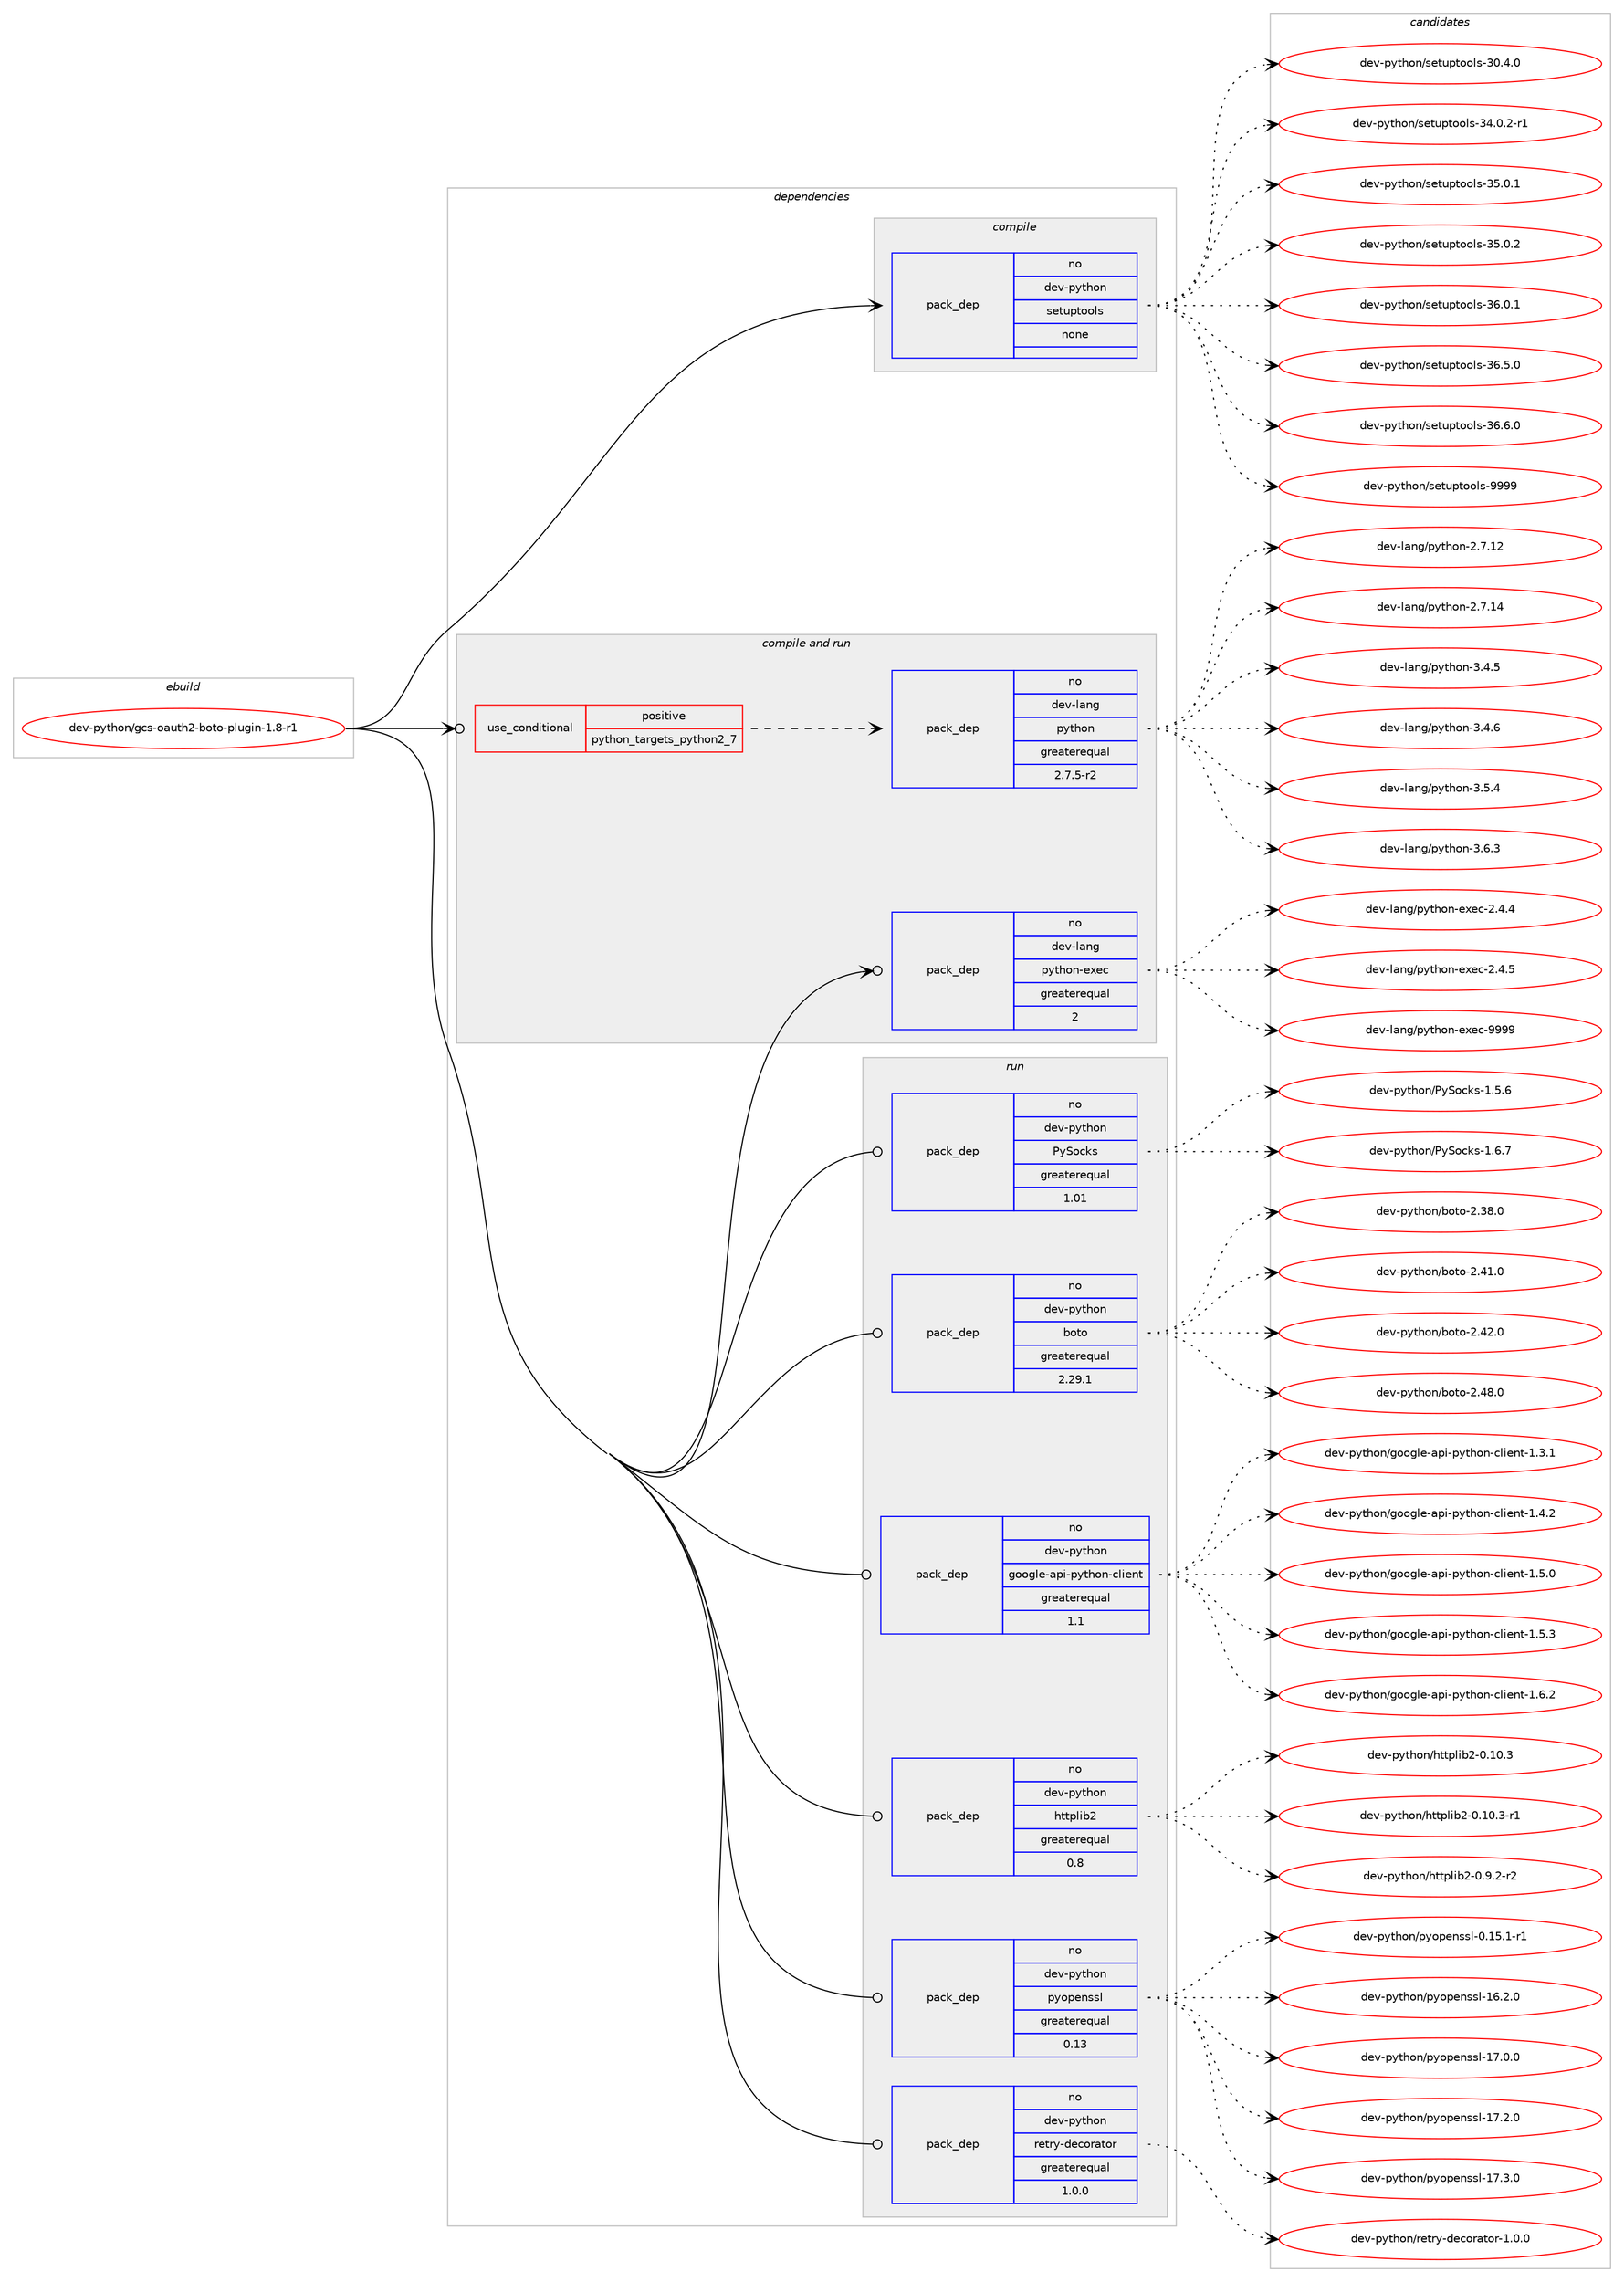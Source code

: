 digraph prolog {

# *************
# Graph options
# *************

newrank=true;
concentrate=true;
compound=true;
graph [rankdir=LR,fontname=Helvetica,fontsize=10,ranksep=1.5];#, ranksep=2.5, nodesep=0.2];
edge  [arrowhead=vee];
node  [fontname=Helvetica,fontsize=10];

# **********
# The ebuild
# **********

subgraph cluster_leftcol {
color=gray;
rank=same;
label=<<i>ebuild</i>>;
id [label="dev-python/gcs-oauth2-boto-plugin-1.8-r1", color=red, width=4, href="../dev-python/gcs-oauth2-boto-plugin-1.8-r1.svg"];
}

# ****************
# The dependencies
# ****************

subgraph cluster_midcol {
color=gray;
label=<<i>dependencies</i>>;
subgraph cluster_compile {
fillcolor="#eeeeee";
style=filled;
label=<<i>compile</i>>;
subgraph pack121597 {
dependency158611 [label=<<TABLE BORDER="0" CELLBORDER="1" CELLSPACING="0" CELLPADDING="4" WIDTH="220"><TR><TD ROWSPAN="6" CELLPADDING="30">pack_dep</TD></TR><TR><TD WIDTH="110">no</TD></TR><TR><TD>dev-python</TD></TR><TR><TD>setuptools</TD></TR><TR><TD>none</TD></TR><TR><TD></TD></TR></TABLE>>, shape=none, color=blue];
}
id:e -> dependency158611:w [weight=20,style="solid",arrowhead="vee"];
}
subgraph cluster_compileandrun {
fillcolor="#eeeeee";
style=filled;
label=<<i>compile and run</i>>;
subgraph cond33176 {
dependency158612 [label=<<TABLE BORDER="0" CELLBORDER="1" CELLSPACING="0" CELLPADDING="4"><TR><TD ROWSPAN="3" CELLPADDING="10">use_conditional</TD></TR><TR><TD>positive</TD></TR><TR><TD>python_targets_python2_7</TD></TR></TABLE>>, shape=none, color=red];
subgraph pack121598 {
dependency158613 [label=<<TABLE BORDER="0" CELLBORDER="1" CELLSPACING="0" CELLPADDING="4" WIDTH="220"><TR><TD ROWSPAN="6" CELLPADDING="30">pack_dep</TD></TR><TR><TD WIDTH="110">no</TD></TR><TR><TD>dev-lang</TD></TR><TR><TD>python</TD></TR><TR><TD>greaterequal</TD></TR><TR><TD>2.7.5-r2</TD></TR></TABLE>>, shape=none, color=blue];
}
dependency158612:e -> dependency158613:w [weight=20,style="dashed",arrowhead="vee"];
}
id:e -> dependency158612:w [weight=20,style="solid",arrowhead="odotvee"];
subgraph pack121599 {
dependency158614 [label=<<TABLE BORDER="0" CELLBORDER="1" CELLSPACING="0" CELLPADDING="4" WIDTH="220"><TR><TD ROWSPAN="6" CELLPADDING="30">pack_dep</TD></TR><TR><TD WIDTH="110">no</TD></TR><TR><TD>dev-lang</TD></TR><TR><TD>python-exec</TD></TR><TR><TD>greaterequal</TD></TR><TR><TD>2</TD></TR></TABLE>>, shape=none, color=blue];
}
id:e -> dependency158614:w [weight=20,style="solid",arrowhead="odotvee"];
}
subgraph cluster_run {
fillcolor="#eeeeee";
style=filled;
label=<<i>run</i>>;
subgraph pack121600 {
dependency158615 [label=<<TABLE BORDER="0" CELLBORDER="1" CELLSPACING="0" CELLPADDING="4" WIDTH="220"><TR><TD ROWSPAN="6" CELLPADDING="30">pack_dep</TD></TR><TR><TD WIDTH="110">no</TD></TR><TR><TD>dev-python</TD></TR><TR><TD>PySocks</TD></TR><TR><TD>greaterequal</TD></TR><TR><TD>1.01</TD></TR></TABLE>>, shape=none, color=blue];
}
id:e -> dependency158615:w [weight=20,style="solid",arrowhead="odot"];
subgraph pack121601 {
dependency158616 [label=<<TABLE BORDER="0" CELLBORDER="1" CELLSPACING="0" CELLPADDING="4" WIDTH="220"><TR><TD ROWSPAN="6" CELLPADDING="30">pack_dep</TD></TR><TR><TD WIDTH="110">no</TD></TR><TR><TD>dev-python</TD></TR><TR><TD>boto</TD></TR><TR><TD>greaterequal</TD></TR><TR><TD>2.29.1</TD></TR></TABLE>>, shape=none, color=blue];
}
id:e -> dependency158616:w [weight=20,style="solid",arrowhead="odot"];
subgraph pack121602 {
dependency158617 [label=<<TABLE BORDER="0" CELLBORDER="1" CELLSPACING="0" CELLPADDING="4" WIDTH="220"><TR><TD ROWSPAN="6" CELLPADDING="30">pack_dep</TD></TR><TR><TD WIDTH="110">no</TD></TR><TR><TD>dev-python</TD></TR><TR><TD>google-api-python-client</TD></TR><TR><TD>greaterequal</TD></TR><TR><TD>1.1</TD></TR></TABLE>>, shape=none, color=blue];
}
id:e -> dependency158617:w [weight=20,style="solid",arrowhead="odot"];
subgraph pack121603 {
dependency158618 [label=<<TABLE BORDER="0" CELLBORDER="1" CELLSPACING="0" CELLPADDING="4" WIDTH="220"><TR><TD ROWSPAN="6" CELLPADDING="30">pack_dep</TD></TR><TR><TD WIDTH="110">no</TD></TR><TR><TD>dev-python</TD></TR><TR><TD>httplib2</TD></TR><TR><TD>greaterequal</TD></TR><TR><TD>0.8</TD></TR></TABLE>>, shape=none, color=blue];
}
id:e -> dependency158618:w [weight=20,style="solid",arrowhead="odot"];
subgraph pack121604 {
dependency158619 [label=<<TABLE BORDER="0" CELLBORDER="1" CELLSPACING="0" CELLPADDING="4" WIDTH="220"><TR><TD ROWSPAN="6" CELLPADDING="30">pack_dep</TD></TR><TR><TD WIDTH="110">no</TD></TR><TR><TD>dev-python</TD></TR><TR><TD>pyopenssl</TD></TR><TR><TD>greaterequal</TD></TR><TR><TD>0.13</TD></TR></TABLE>>, shape=none, color=blue];
}
id:e -> dependency158619:w [weight=20,style="solid",arrowhead="odot"];
subgraph pack121605 {
dependency158620 [label=<<TABLE BORDER="0" CELLBORDER="1" CELLSPACING="0" CELLPADDING="4" WIDTH="220"><TR><TD ROWSPAN="6" CELLPADDING="30">pack_dep</TD></TR><TR><TD WIDTH="110">no</TD></TR><TR><TD>dev-python</TD></TR><TR><TD>retry-decorator</TD></TR><TR><TD>greaterequal</TD></TR><TR><TD>1.0.0</TD></TR></TABLE>>, shape=none, color=blue];
}
id:e -> dependency158620:w [weight=20,style="solid",arrowhead="odot"];
}
}

# **************
# The candidates
# **************

subgraph cluster_choices {
rank=same;
color=gray;
label=<<i>candidates</i>>;

subgraph choice121597 {
color=black;
nodesep=1;
choice100101118451121211161041111104711510111611711211611111110811545514846524648 [label="dev-python/setuptools-30.4.0", color=red, width=4,href="../dev-python/setuptools-30.4.0.svg"];
choice1001011184511212111610411111047115101116117112116111111108115455152464846504511449 [label="dev-python/setuptools-34.0.2-r1", color=red, width=4,href="../dev-python/setuptools-34.0.2-r1.svg"];
choice100101118451121211161041111104711510111611711211611111110811545515346484649 [label="dev-python/setuptools-35.0.1", color=red, width=4,href="../dev-python/setuptools-35.0.1.svg"];
choice100101118451121211161041111104711510111611711211611111110811545515346484650 [label="dev-python/setuptools-35.0.2", color=red, width=4,href="../dev-python/setuptools-35.0.2.svg"];
choice100101118451121211161041111104711510111611711211611111110811545515446484649 [label="dev-python/setuptools-36.0.1", color=red, width=4,href="../dev-python/setuptools-36.0.1.svg"];
choice100101118451121211161041111104711510111611711211611111110811545515446534648 [label="dev-python/setuptools-36.5.0", color=red, width=4,href="../dev-python/setuptools-36.5.0.svg"];
choice100101118451121211161041111104711510111611711211611111110811545515446544648 [label="dev-python/setuptools-36.6.0", color=red, width=4,href="../dev-python/setuptools-36.6.0.svg"];
choice10010111845112121116104111110471151011161171121161111111081154557575757 [label="dev-python/setuptools-9999", color=red, width=4,href="../dev-python/setuptools-9999.svg"];
dependency158611:e -> choice100101118451121211161041111104711510111611711211611111110811545514846524648:w [style=dotted,weight="100"];
dependency158611:e -> choice1001011184511212111610411111047115101116117112116111111108115455152464846504511449:w [style=dotted,weight="100"];
dependency158611:e -> choice100101118451121211161041111104711510111611711211611111110811545515346484649:w [style=dotted,weight="100"];
dependency158611:e -> choice100101118451121211161041111104711510111611711211611111110811545515346484650:w [style=dotted,weight="100"];
dependency158611:e -> choice100101118451121211161041111104711510111611711211611111110811545515446484649:w [style=dotted,weight="100"];
dependency158611:e -> choice100101118451121211161041111104711510111611711211611111110811545515446534648:w [style=dotted,weight="100"];
dependency158611:e -> choice100101118451121211161041111104711510111611711211611111110811545515446544648:w [style=dotted,weight="100"];
dependency158611:e -> choice10010111845112121116104111110471151011161171121161111111081154557575757:w [style=dotted,weight="100"];
}
subgraph choice121598 {
color=black;
nodesep=1;
choice10010111845108971101034711212111610411111045504655464950 [label="dev-lang/python-2.7.12", color=red, width=4,href="../dev-lang/python-2.7.12.svg"];
choice10010111845108971101034711212111610411111045504655464952 [label="dev-lang/python-2.7.14", color=red, width=4,href="../dev-lang/python-2.7.14.svg"];
choice100101118451089711010347112121116104111110455146524653 [label="dev-lang/python-3.4.5", color=red, width=4,href="../dev-lang/python-3.4.5.svg"];
choice100101118451089711010347112121116104111110455146524654 [label="dev-lang/python-3.4.6", color=red, width=4,href="../dev-lang/python-3.4.6.svg"];
choice100101118451089711010347112121116104111110455146534652 [label="dev-lang/python-3.5.4", color=red, width=4,href="../dev-lang/python-3.5.4.svg"];
choice100101118451089711010347112121116104111110455146544651 [label="dev-lang/python-3.6.3", color=red, width=4,href="../dev-lang/python-3.6.3.svg"];
dependency158613:e -> choice10010111845108971101034711212111610411111045504655464950:w [style=dotted,weight="100"];
dependency158613:e -> choice10010111845108971101034711212111610411111045504655464952:w [style=dotted,weight="100"];
dependency158613:e -> choice100101118451089711010347112121116104111110455146524653:w [style=dotted,weight="100"];
dependency158613:e -> choice100101118451089711010347112121116104111110455146524654:w [style=dotted,weight="100"];
dependency158613:e -> choice100101118451089711010347112121116104111110455146534652:w [style=dotted,weight="100"];
dependency158613:e -> choice100101118451089711010347112121116104111110455146544651:w [style=dotted,weight="100"];
}
subgraph choice121599 {
color=black;
nodesep=1;
choice1001011184510897110103471121211161041111104510112010199455046524652 [label="dev-lang/python-exec-2.4.4", color=red, width=4,href="../dev-lang/python-exec-2.4.4.svg"];
choice1001011184510897110103471121211161041111104510112010199455046524653 [label="dev-lang/python-exec-2.4.5", color=red, width=4,href="../dev-lang/python-exec-2.4.5.svg"];
choice10010111845108971101034711212111610411111045101120101994557575757 [label="dev-lang/python-exec-9999", color=red, width=4,href="../dev-lang/python-exec-9999.svg"];
dependency158614:e -> choice1001011184510897110103471121211161041111104510112010199455046524652:w [style=dotted,weight="100"];
dependency158614:e -> choice1001011184510897110103471121211161041111104510112010199455046524653:w [style=dotted,weight="100"];
dependency158614:e -> choice10010111845108971101034711212111610411111045101120101994557575757:w [style=dotted,weight="100"];
}
subgraph choice121600 {
color=black;
nodesep=1;
choice1001011184511212111610411111047801218311199107115454946534654 [label="dev-python/PySocks-1.5.6", color=red, width=4,href="../dev-python/PySocks-1.5.6.svg"];
choice1001011184511212111610411111047801218311199107115454946544655 [label="dev-python/PySocks-1.6.7", color=red, width=4,href="../dev-python/PySocks-1.6.7.svg"];
dependency158615:e -> choice1001011184511212111610411111047801218311199107115454946534654:w [style=dotted,weight="100"];
dependency158615:e -> choice1001011184511212111610411111047801218311199107115454946544655:w [style=dotted,weight="100"];
}
subgraph choice121601 {
color=black;
nodesep=1;
choice10010111845112121116104111110479811111611145504651564648 [label="dev-python/boto-2.38.0", color=red, width=4,href="../dev-python/boto-2.38.0.svg"];
choice10010111845112121116104111110479811111611145504652494648 [label="dev-python/boto-2.41.0", color=red, width=4,href="../dev-python/boto-2.41.0.svg"];
choice10010111845112121116104111110479811111611145504652504648 [label="dev-python/boto-2.42.0", color=red, width=4,href="../dev-python/boto-2.42.0.svg"];
choice10010111845112121116104111110479811111611145504652564648 [label="dev-python/boto-2.48.0", color=red, width=4,href="../dev-python/boto-2.48.0.svg"];
dependency158616:e -> choice10010111845112121116104111110479811111611145504651564648:w [style=dotted,weight="100"];
dependency158616:e -> choice10010111845112121116104111110479811111611145504652494648:w [style=dotted,weight="100"];
dependency158616:e -> choice10010111845112121116104111110479811111611145504652504648:w [style=dotted,weight="100"];
dependency158616:e -> choice10010111845112121116104111110479811111611145504652564648:w [style=dotted,weight="100"];
}
subgraph choice121602 {
color=black;
nodesep=1;
choice10010111845112121116104111110471031111111031081014597112105451121211161041111104599108105101110116454946514649 [label="dev-python/google-api-python-client-1.3.1", color=red, width=4,href="../dev-python/google-api-python-client-1.3.1.svg"];
choice10010111845112121116104111110471031111111031081014597112105451121211161041111104599108105101110116454946524650 [label="dev-python/google-api-python-client-1.4.2", color=red, width=4,href="../dev-python/google-api-python-client-1.4.2.svg"];
choice10010111845112121116104111110471031111111031081014597112105451121211161041111104599108105101110116454946534648 [label="dev-python/google-api-python-client-1.5.0", color=red, width=4,href="../dev-python/google-api-python-client-1.5.0.svg"];
choice10010111845112121116104111110471031111111031081014597112105451121211161041111104599108105101110116454946534651 [label="dev-python/google-api-python-client-1.5.3", color=red, width=4,href="../dev-python/google-api-python-client-1.5.3.svg"];
choice10010111845112121116104111110471031111111031081014597112105451121211161041111104599108105101110116454946544650 [label="dev-python/google-api-python-client-1.6.2", color=red, width=4,href="../dev-python/google-api-python-client-1.6.2.svg"];
dependency158617:e -> choice10010111845112121116104111110471031111111031081014597112105451121211161041111104599108105101110116454946514649:w [style=dotted,weight="100"];
dependency158617:e -> choice10010111845112121116104111110471031111111031081014597112105451121211161041111104599108105101110116454946524650:w [style=dotted,weight="100"];
dependency158617:e -> choice10010111845112121116104111110471031111111031081014597112105451121211161041111104599108105101110116454946534648:w [style=dotted,weight="100"];
dependency158617:e -> choice10010111845112121116104111110471031111111031081014597112105451121211161041111104599108105101110116454946534651:w [style=dotted,weight="100"];
dependency158617:e -> choice10010111845112121116104111110471031111111031081014597112105451121211161041111104599108105101110116454946544650:w [style=dotted,weight="100"];
}
subgraph choice121603 {
color=black;
nodesep=1;
choice1001011184511212111610411111047104116116112108105985045484649484651 [label="dev-python/httplib2-0.10.3", color=red, width=4,href="../dev-python/httplib2-0.10.3.svg"];
choice10010111845112121116104111110471041161161121081059850454846494846514511449 [label="dev-python/httplib2-0.10.3-r1", color=red, width=4,href="../dev-python/httplib2-0.10.3-r1.svg"];
choice100101118451121211161041111104710411611611210810598504548465746504511450 [label="dev-python/httplib2-0.9.2-r2", color=red, width=4,href="../dev-python/httplib2-0.9.2-r2.svg"];
dependency158618:e -> choice1001011184511212111610411111047104116116112108105985045484649484651:w [style=dotted,weight="100"];
dependency158618:e -> choice10010111845112121116104111110471041161161121081059850454846494846514511449:w [style=dotted,weight="100"];
dependency158618:e -> choice100101118451121211161041111104710411611611210810598504548465746504511450:w [style=dotted,weight="100"];
}
subgraph choice121604 {
color=black;
nodesep=1;
choice1001011184511212111610411111047112121111112101110115115108454846495346494511449 [label="dev-python/pyopenssl-0.15.1-r1", color=red, width=4,href="../dev-python/pyopenssl-0.15.1-r1.svg"];
choice100101118451121211161041111104711212111111210111011511510845495446504648 [label="dev-python/pyopenssl-16.2.0", color=red, width=4,href="../dev-python/pyopenssl-16.2.0.svg"];
choice100101118451121211161041111104711212111111210111011511510845495546484648 [label="dev-python/pyopenssl-17.0.0", color=red, width=4,href="../dev-python/pyopenssl-17.0.0.svg"];
choice100101118451121211161041111104711212111111210111011511510845495546504648 [label="dev-python/pyopenssl-17.2.0", color=red, width=4,href="../dev-python/pyopenssl-17.2.0.svg"];
choice100101118451121211161041111104711212111111210111011511510845495546514648 [label="dev-python/pyopenssl-17.3.0", color=red, width=4,href="../dev-python/pyopenssl-17.3.0.svg"];
dependency158619:e -> choice1001011184511212111610411111047112121111112101110115115108454846495346494511449:w [style=dotted,weight="100"];
dependency158619:e -> choice100101118451121211161041111104711212111111210111011511510845495446504648:w [style=dotted,weight="100"];
dependency158619:e -> choice100101118451121211161041111104711212111111210111011511510845495546484648:w [style=dotted,weight="100"];
dependency158619:e -> choice100101118451121211161041111104711212111111210111011511510845495546504648:w [style=dotted,weight="100"];
dependency158619:e -> choice100101118451121211161041111104711212111111210111011511510845495546514648:w [style=dotted,weight="100"];
}
subgraph choice121605 {
color=black;
nodesep=1;
choice1001011184511212111610411111047114101116114121451001019911111497116111114454946484648 [label="dev-python/retry-decorator-1.0.0", color=red, width=4,href="../dev-python/retry-decorator-1.0.0.svg"];
dependency158620:e -> choice1001011184511212111610411111047114101116114121451001019911111497116111114454946484648:w [style=dotted,weight="100"];
}
}

}
